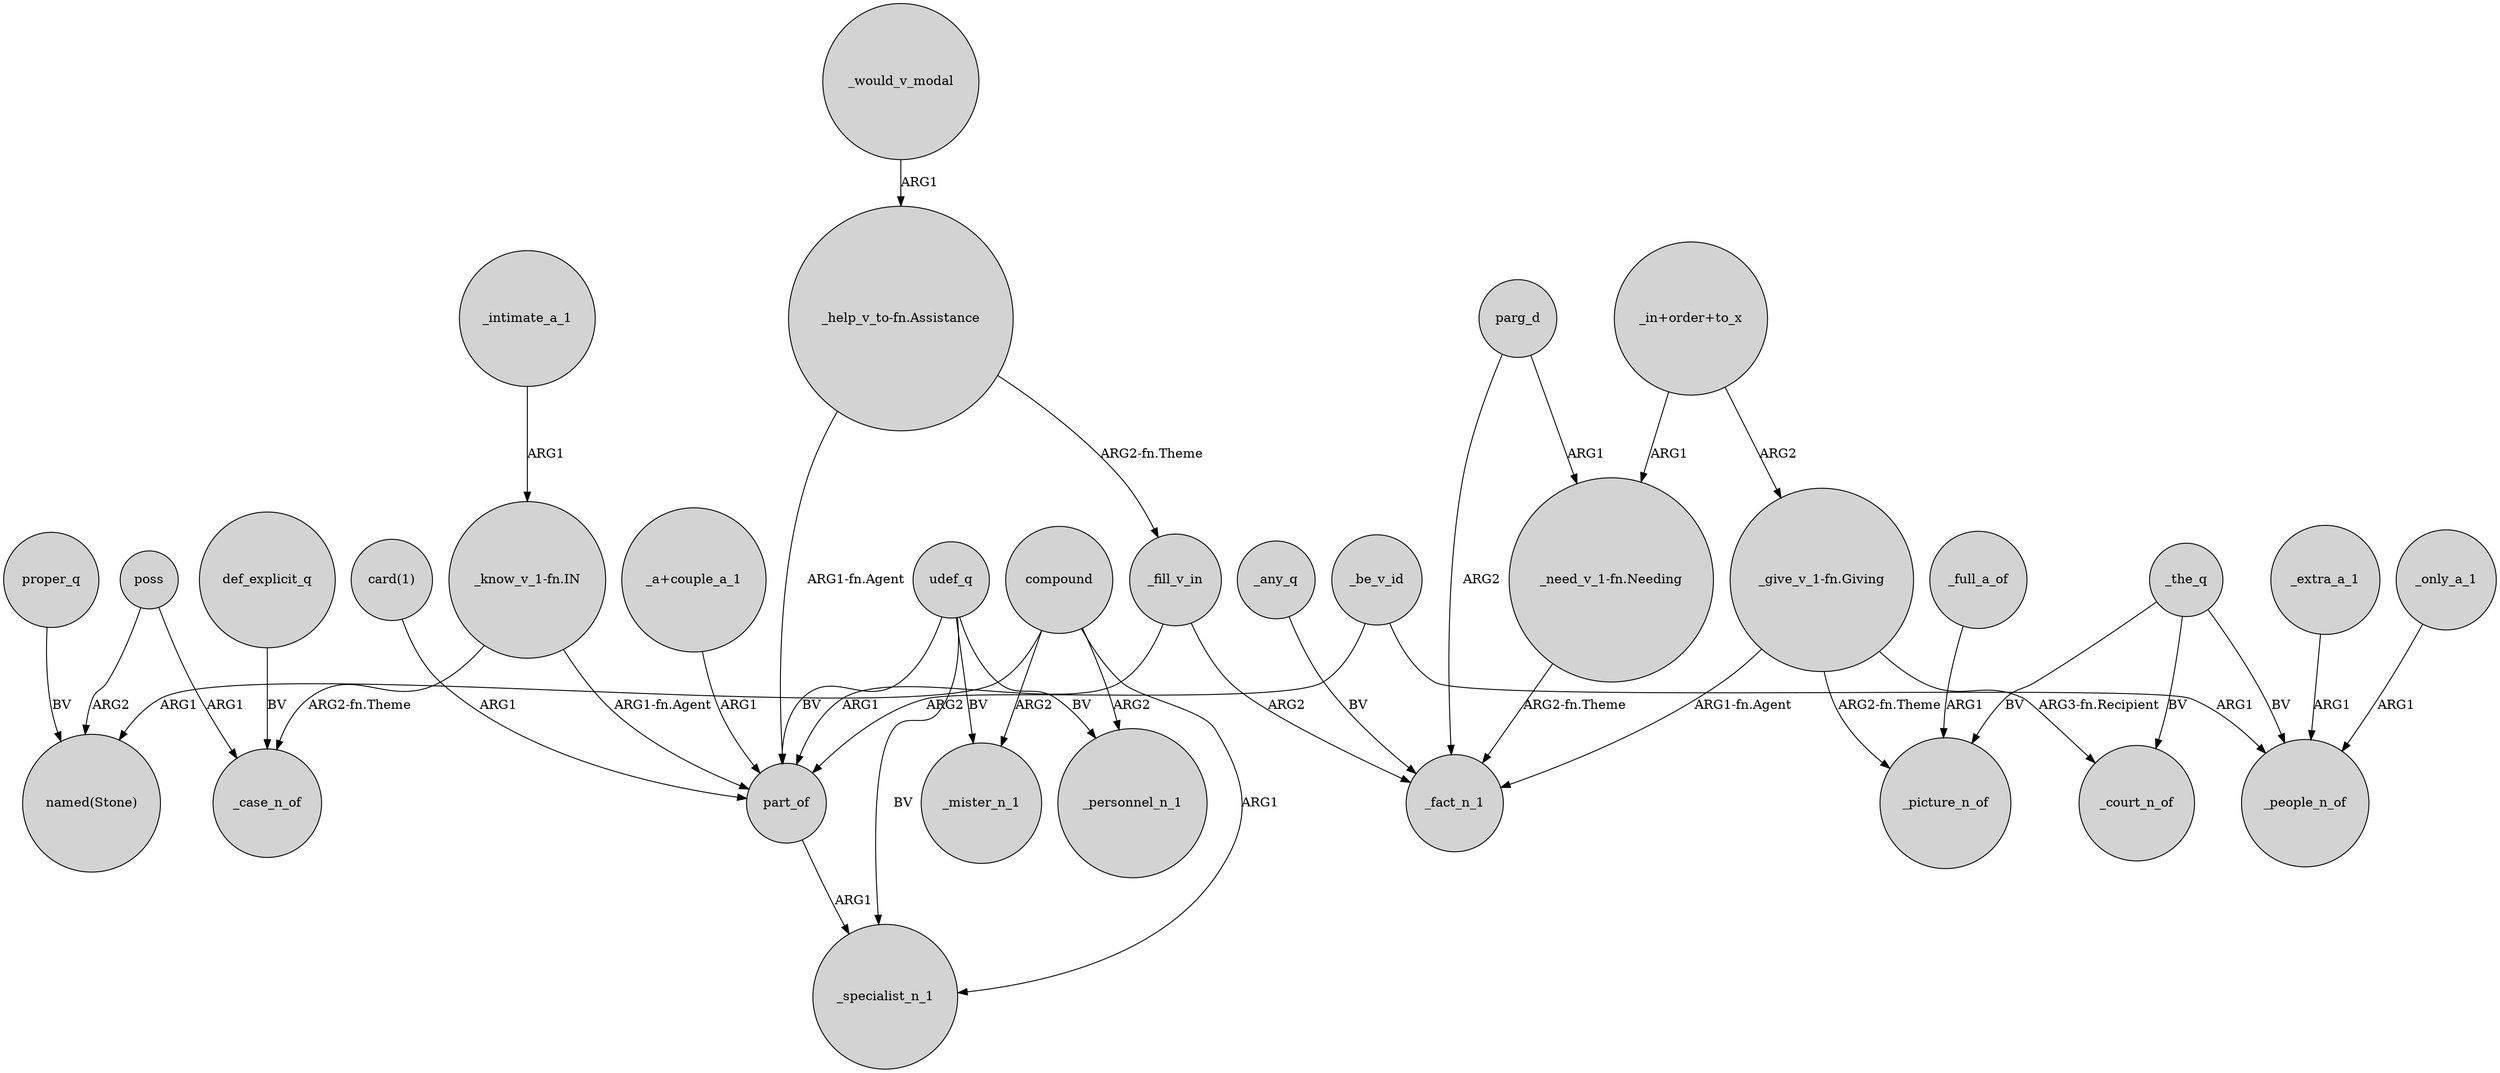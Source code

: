 digraph {
	node [shape=circle style=filled]
	poss -> "named(Stone)" [label=ARG2]
	_would_v_modal -> "_help_v_to-fn.Assistance" [label=ARG1]
	udef_q -> _specialist_n_1 [label=BV]
	udef_q -> part_of [label=BV]
	compound -> "named(Stone)" [label=ARG1]
	"_help_v_to-fn.Assistance" -> _fill_v_in [label="ARG2-fn.Theme"]
	compound -> _specialist_n_1 [label=ARG1]
	_fill_v_in -> part_of [label=ARG1]
	compound -> _mister_n_1 [label=ARG2]
	poss -> _case_n_of [label=ARG1]
	"_in+order+to_x" -> "_need_v_1-fn.Needing" [label=ARG1]
	"_help_v_to-fn.Assistance" -> part_of [label="ARG1-fn.Agent"]
	_be_v_id -> _people_n_of [label=ARG1]
	_the_q -> _court_n_of [label=BV]
	udef_q -> _mister_n_1 [label=BV]
	compound -> _personnel_n_1 [label=ARG2]
	_fill_v_in -> _fact_n_1 [label=ARG2]
	"_know_v_1-fn.IN" -> _case_n_of [label="ARG2-fn.Theme"]
	_intimate_a_1 -> "_know_v_1-fn.IN" [label=ARG1]
	parg_d -> "_need_v_1-fn.Needing" [label=ARG1]
	_extra_a_1 -> _people_n_of [label=ARG1]
	proper_q -> "named(Stone)" [label=BV]
	udef_q -> _personnel_n_1 [label=BV]
	"_give_v_1-fn.Giving" -> _court_n_of [label="ARG3-fn.Recipient"]
	"card(1)" -> part_of [label=ARG1]
	"_in+order+to_x" -> "_give_v_1-fn.Giving" [label=ARG2]
	"_know_v_1-fn.IN" -> part_of [label="ARG1-fn.Agent"]
	_only_a_1 -> _people_n_of [label=ARG1]
	_full_a_of -> _picture_n_of [label=ARG1]
	parg_d -> _fact_n_1 [label=ARG2]
	_any_q -> _fact_n_1 [label=BV]
	_the_q -> _picture_n_of [label=BV]
	part_of -> _specialist_n_1 [label=ARG1]
	"_give_v_1-fn.Giving" -> _picture_n_of [label="ARG2-fn.Theme"]
	_be_v_id -> part_of [label=ARG2]
	"_a+couple_a_1" -> part_of [label=ARG1]
	def_explicit_q -> _case_n_of [label=BV]
	"_need_v_1-fn.Needing" -> _fact_n_1 [label="ARG2-fn.Theme"]
	"_give_v_1-fn.Giving" -> _fact_n_1 [label="ARG1-fn.Agent"]
	_the_q -> _people_n_of [label=BV]
}
